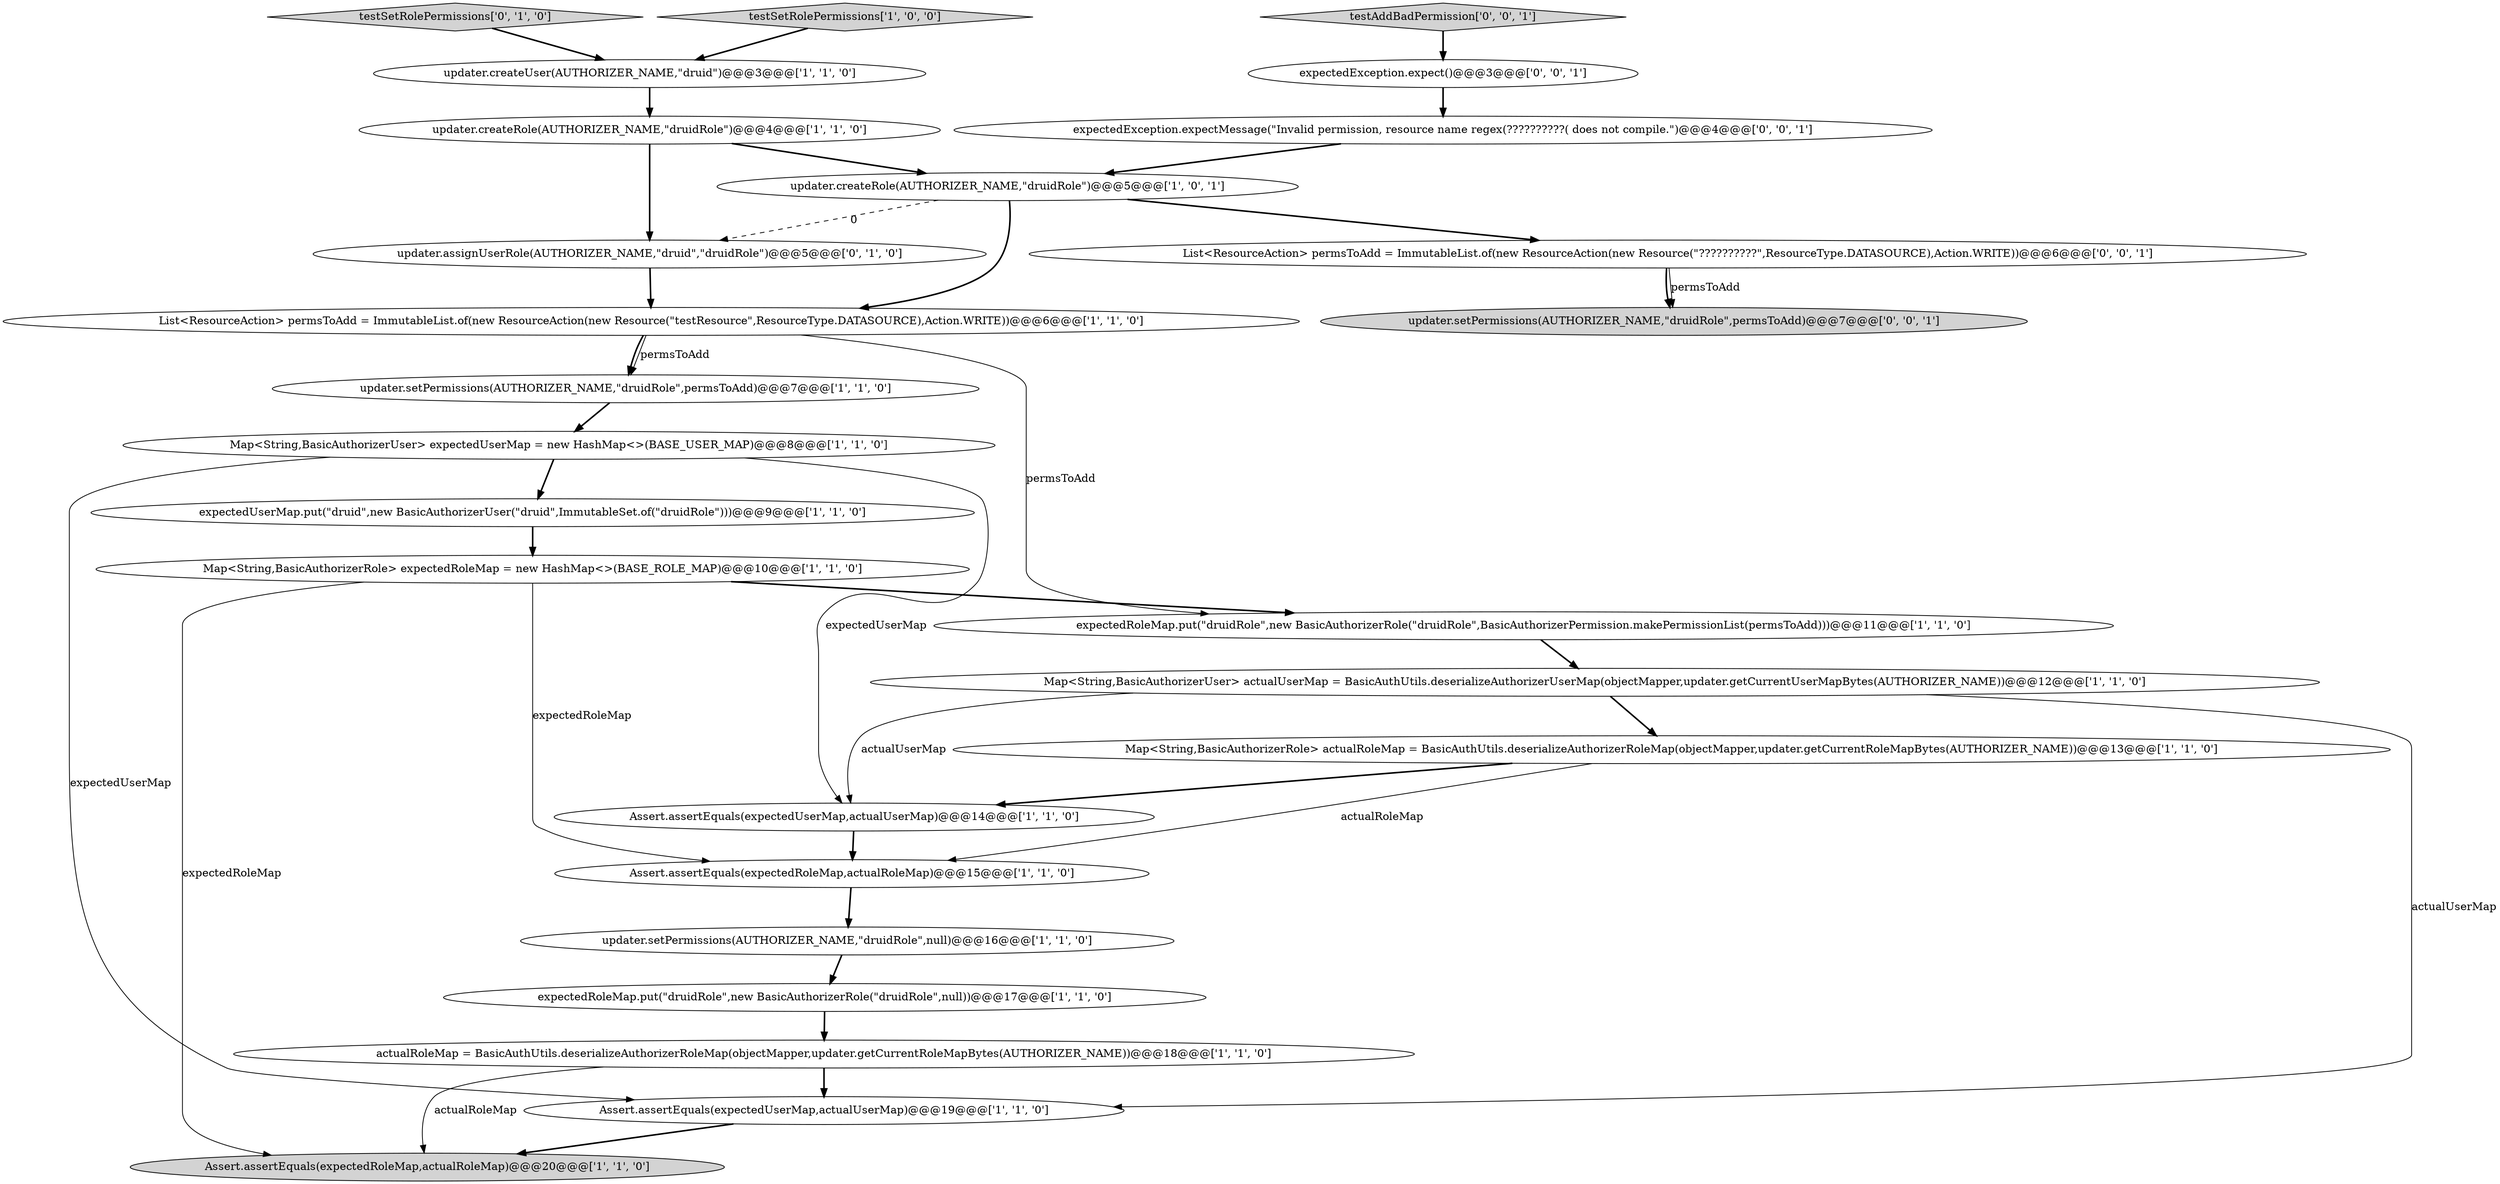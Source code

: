 digraph {
14 [style = filled, label = "Map<String,BasicAuthorizerRole> actualRoleMap = BasicAuthUtils.deserializeAuthorizerRoleMap(objectMapper,updater.getCurrentRoleMapBytes(AUTHORIZER_NAME))@@@13@@@['1', '1', '0']", fillcolor = white, shape = ellipse image = "AAA0AAABBB1BBB"];
13 [style = filled, label = "expectedUserMap.put(\"druid\",new BasicAuthorizerUser(\"druid\",ImmutableSet.of(\"druidRole\")))@@@9@@@['1', '1', '0']", fillcolor = white, shape = ellipse image = "AAA0AAABBB1BBB"];
3 [style = filled, label = "Assert.assertEquals(expectedRoleMap,actualRoleMap)@@@15@@@['1', '1', '0']", fillcolor = white, shape = ellipse image = "AAA0AAABBB1BBB"];
5 [style = filled, label = "updater.setPermissions(AUTHORIZER_NAME,\"druidRole\",permsToAdd)@@@7@@@['1', '1', '0']", fillcolor = white, shape = ellipse image = "AAA0AAABBB1BBB"];
16 [style = filled, label = "updater.createUser(AUTHORIZER_NAME,\"druid\")@@@3@@@['1', '1', '0']", fillcolor = white, shape = ellipse image = "AAA0AAABBB1BBB"];
19 [style = filled, label = "testSetRolePermissions['0', '1', '0']", fillcolor = lightgray, shape = diamond image = "AAA0AAABBB2BBB"];
25 [style = filled, label = "List<ResourceAction> permsToAdd = ImmutableList.of(new ResourceAction(new Resource(\"??????????\",ResourceType.DATASOURCE),Action.WRITE))@@@6@@@['0', '0', '1']", fillcolor = white, shape = ellipse image = "AAA0AAABBB3BBB"];
9 [style = filled, label = "Assert.assertEquals(expectedUserMap,actualUserMap)@@@19@@@['1', '1', '0']", fillcolor = white, shape = ellipse image = "AAA0AAABBB1BBB"];
7 [style = filled, label = "List<ResourceAction> permsToAdd = ImmutableList.of(new ResourceAction(new Resource(\"testResource\",ResourceType.DATASOURCE),Action.WRITE))@@@6@@@['1', '1', '0']", fillcolor = white, shape = ellipse image = "AAA0AAABBB1BBB"];
4 [style = filled, label = "expectedRoleMap.put(\"druidRole\",new BasicAuthorizerRole(\"druidRole\",BasicAuthorizerPermission.makePermissionList(permsToAdd)))@@@11@@@['1', '1', '0']", fillcolor = white, shape = ellipse image = "AAA0AAABBB1BBB"];
1 [style = filled, label = "Assert.assertEquals(expectedRoleMap,actualRoleMap)@@@20@@@['1', '1', '0']", fillcolor = lightgray, shape = ellipse image = "AAA0AAABBB1BBB"];
12 [style = filled, label = "Assert.assertEquals(expectedUserMap,actualUserMap)@@@14@@@['1', '1', '0']", fillcolor = white, shape = ellipse image = "AAA0AAABBB1BBB"];
10 [style = filled, label = "testSetRolePermissions['1', '0', '0']", fillcolor = lightgray, shape = diamond image = "AAA0AAABBB1BBB"];
15 [style = filled, label = "actualRoleMap = BasicAuthUtils.deserializeAuthorizerRoleMap(objectMapper,updater.getCurrentRoleMapBytes(AUTHORIZER_NAME))@@@18@@@['1', '1', '0']", fillcolor = white, shape = ellipse image = "AAA0AAABBB1BBB"];
23 [style = filled, label = "testAddBadPermission['0', '0', '1']", fillcolor = lightgray, shape = diamond image = "AAA0AAABBB3BBB"];
22 [style = filled, label = "updater.setPermissions(AUTHORIZER_NAME,\"druidRole\",permsToAdd)@@@7@@@['0', '0', '1']", fillcolor = lightgray, shape = ellipse image = "AAA0AAABBB3BBB"];
18 [style = filled, label = "expectedRoleMap.put(\"druidRole\",new BasicAuthorizerRole(\"druidRole\",null))@@@17@@@['1', '1', '0']", fillcolor = white, shape = ellipse image = "AAA0AAABBB1BBB"];
6 [style = filled, label = "Map<String,BasicAuthorizerUser> actualUserMap = BasicAuthUtils.deserializeAuthorizerUserMap(objectMapper,updater.getCurrentUserMapBytes(AUTHORIZER_NAME))@@@12@@@['1', '1', '0']", fillcolor = white, shape = ellipse image = "AAA0AAABBB1BBB"];
17 [style = filled, label = "updater.createRole(AUTHORIZER_NAME,\"druidRole\")@@@4@@@['1', '1', '0']", fillcolor = white, shape = ellipse image = "AAA0AAABBB1BBB"];
8 [style = filled, label = "updater.setPermissions(AUTHORIZER_NAME,\"druidRole\",null)@@@16@@@['1', '1', '0']", fillcolor = white, shape = ellipse image = "AAA0AAABBB1BBB"];
11 [style = filled, label = "updater.createRole(AUTHORIZER_NAME,\"druidRole\")@@@5@@@['1', '0', '1']", fillcolor = white, shape = ellipse image = "AAA0AAABBB1BBB"];
21 [style = filled, label = "expectedException.expectMessage(\"Invalid permission, resource name regex(??????????( does not compile.\")@@@4@@@['0', '0', '1']", fillcolor = white, shape = ellipse image = "AAA0AAABBB3BBB"];
0 [style = filled, label = "Map<String,BasicAuthorizerRole> expectedRoleMap = new HashMap<>(BASE_ROLE_MAP)@@@10@@@['1', '1', '0']", fillcolor = white, shape = ellipse image = "AAA0AAABBB1BBB"];
24 [style = filled, label = "expectedException.expect()@@@3@@@['0', '0', '1']", fillcolor = white, shape = ellipse image = "AAA0AAABBB3BBB"];
2 [style = filled, label = "Map<String,BasicAuthorizerUser> expectedUserMap = new HashMap<>(BASE_USER_MAP)@@@8@@@['1', '1', '0']", fillcolor = white, shape = ellipse image = "AAA0AAABBB1BBB"];
20 [style = filled, label = "updater.assignUserRole(AUTHORIZER_NAME,\"druid\",\"druidRole\")@@@5@@@['0', '1', '0']", fillcolor = white, shape = ellipse image = "AAA1AAABBB2BBB"];
5->2 [style = bold, label=""];
10->16 [style = bold, label=""];
24->21 [style = bold, label=""];
21->11 [style = bold, label=""];
11->25 [style = bold, label=""];
4->6 [style = bold, label=""];
7->5 [style = solid, label="permsToAdd"];
15->1 [style = solid, label="actualRoleMap"];
25->22 [style = solid, label="permsToAdd"];
0->4 [style = bold, label=""];
15->9 [style = bold, label=""];
11->20 [style = dashed, label="0"];
20->7 [style = bold, label=""];
2->9 [style = solid, label="expectedUserMap"];
23->24 [style = bold, label=""];
13->0 [style = bold, label=""];
2->13 [style = bold, label=""];
0->3 [style = solid, label="expectedRoleMap"];
6->12 [style = solid, label="actualUserMap"];
14->12 [style = bold, label=""];
17->20 [style = bold, label=""];
11->7 [style = bold, label=""];
8->18 [style = bold, label=""];
19->16 [style = bold, label=""];
6->14 [style = bold, label=""];
0->1 [style = solid, label="expectedRoleMap"];
12->3 [style = bold, label=""];
3->8 [style = bold, label=""];
17->11 [style = bold, label=""];
7->5 [style = bold, label=""];
6->9 [style = solid, label="actualUserMap"];
16->17 [style = bold, label=""];
2->12 [style = solid, label="expectedUserMap"];
25->22 [style = bold, label=""];
9->1 [style = bold, label=""];
14->3 [style = solid, label="actualRoleMap"];
7->4 [style = solid, label="permsToAdd"];
18->15 [style = bold, label=""];
}
